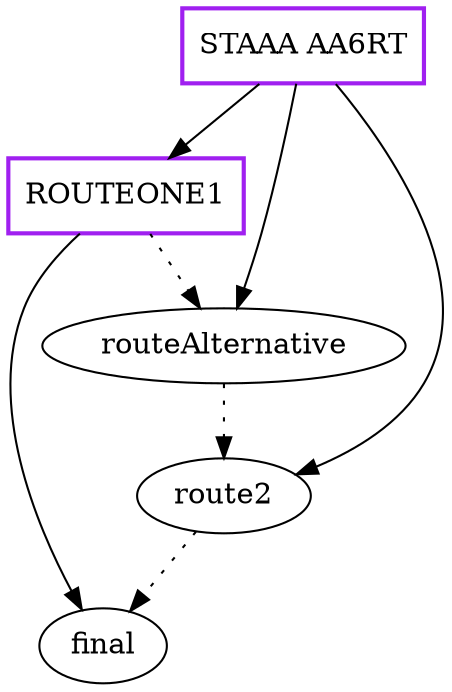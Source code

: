 digraph "" {
	graph [bb="0,0,186.08,324"];
	node [color=black,
		label="\N",
		shape=ellipse
	];
	routeone1	 [color=purple,
		height=0.5,
		label=ROUTEONE1,
		pos="49.21,234",
		shape=box,
		style=bold,
		width=1.367];
	final	 [height=0.5,
		label=final,
		pos="43.21,18",
		width=0.79816];
	routeone1 -> final [key=routeone1final,
	pos="e,34.193,35.342 31.947,215.58 23.971,205.8 15.362,193.11 11.21,180 -3.5318,133.43 15.522,77.096 29.918,44.618"];
routeAlternative [height=0.5,
	label=routeAlternative,
	pos="94.21,162",
	width=2.0643];
routeone1 -> routeAlternative [key=routeone1routeAlternative,
pos="e,83.015,179.91 60.566,215.83 65.721,207.58 71.921,197.66 77.586,188.6",
style=dotted];
route2 [height=0.5,
label=route2,
pos="94.21,90",
width=0.99186];
routeAlternative -> route2 [key=routeAlternativeroute2,
pos="e,94.21,108.41 94.21,143.83 94.21,136.13 94.21,126.97 94.21,118.42",
style=dotted];
route2 -> final [key=route2final,
pos="e,55.21,34.941 82.124,72.937 75.836,64.06 68.027,53.035 61.058,43.197",
style=dotted];
staAA_aa6rt [color=purple,
height=0.5,
label="STAAA AA6RT",
pos="126.21,306",
shape=box,
style=bold,
width=1.5452];
staAA_aa6rt -> routeone1 [key=staAA_aa6rtrouteone1,
pos="e,68.635,252.16 106.78,287.83 97.478,279.13 86.19,268.58 76.082,259.13"];
staAA_aa6rt -> routeAlternative [key=staAA_aa6rtrouteAlternative,
pos="e,98.671,179.97 122.5,287.7 118.78,269.49 112.8,240.77 107.21,216 105.28,207.44 103.08,198.14 101.04,189.71"];
staAA_aa6rt -> route2 [key=staAA_aa6rtroute2,
pos="e,123.65,100.55 140.87,287.85 163.96,256.91 203.57,192.6 177.21,144 167.67,126.4 149.63,113.64 132.81,104.96"];
}

